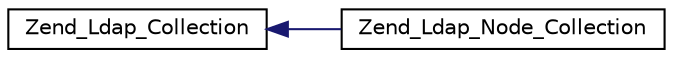digraph G
{
  edge [fontname="Helvetica",fontsize="10",labelfontname="Helvetica",labelfontsize="10"];
  node [fontname="Helvetica",fontsize="10",shape=record];
  rankdir="LR";
  Node1 [label="Zend_Ldap_Collection",height=0.2,width=0.4,color="black", fillcolor="white", style="filled",URL="$class_zend___ldap___collection.html"];
  Node1 -> Node2 [dir="back",color="midnightblue",fontsize="10",style="solid",fontname="Helvetica"];
  Node2 [label="Zend_Ldap_Node_Collection",height=0.2,width=0.4,color="black", fillcolor="white", style="filled",URL="$class_zend___ldap___node___collection.html"];
}

